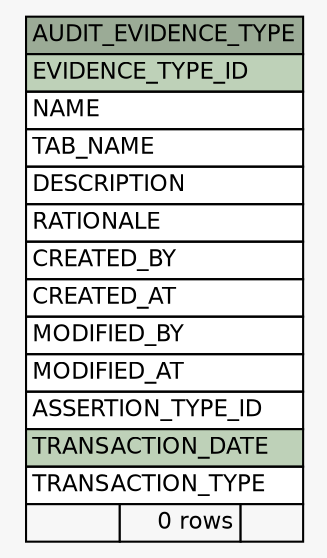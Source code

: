 // dot 2.38.0 on Windows 10 10.0
// SchemaSpy rev Unknown
digraph "AUDIT_EVIDENCE_TYPE" {
  graph [
    rankdir="RL"
    bgcolor="#f7f7f7"
    nodesep="0.18"
    ranksep="0.46"
    fontname="Helvetica"
    fontsize="11"
  ];
  node [
    fontname="Helvetica"
    fontsize="11"
    shape="plaintext"
  ];
  edge [
    arrowsize="0.8"
  ];
  "AUDIT_EVIDENCE_TYPE" [
    label=<
    <TABLE BORDER="0" CELLBORDER="1" CELLSPACING="0" BGCOLOR="#ffffff">
      <TR><TD COLSPAN="3" BGCOLOR="#9bab96" ALIGN="CENTER">AUDIT_EVIDENCE_TYPE</TD></TR>
      <TR><TD PORT="EVIDENCE_TYPE_ID" COLSPAN="3" BGCOLOR="#bed1b8" ALIGN="LEFT">EVIDENCE_TYPE_ID</TD></TR>
      <TR><TD PORT="NAME" COLSPAN="3" ALIGN="LEFT">NAME</TD></TR>
      <TR><TD PORT="TAB_NAME" COLSPAN="3" ALIGN="LEFT">TAB_NAME</TD></TR>
      <TR><TD PORT="DESCRIPTION" COLSPAN="3" ALIGN="LEFT">DESCRIPTION</TD></TR>
      <TR><TD PORT="RATIONALE" COLSPAN="3" ALIGN="LEFT">RATIONALE</TD></TR>
      <TR><TD PORT="CREATED_BY" COLSPAN="3" ALIGN="LEFT">CREATED_BY</TD></TR>
      <TR><TD PORT="CREATED_AT" COLSPAN="3" ALIGN="LEFT">CREATED_AT</TD></TR>
      <TR><TD PORT="MODIFIED_BY" COLSPAN="3" ALIGN="LEFT">MODIFIED_BY</TD></TR>
      <TR><TD PORT="MODIFIED_AT" COLSPAN="3" ALIGN="LEFT">MODIFIED_AT</TD></TR>
      <TR><TD PORT="ASSERTION_TYPE_ID" COLSPAN="3" ALIGN="LEFT">ASSERTION_TYPE_ID</TD></TR>
      <TR><TD PORT="TRANSACTION_DATE" COLSPAN="3" BGCOLOR="#bed1b8" ALIGN="LEFT">TRANSACTION_DATE</TD></TR>
      <TR><TD PORT="TRANSACTION_TYPE" COLSPAN="3" ALIGN="LEFT">TRANSACTION_TYPE</TD></TR>
      <TR><TD ALIGN="LEFT" BGCOLOR="#f7f7f7">  </TD><TD ALIGN="RIGHT" BGCOLOR="#f7f7f7">0 rows</TD><TD ALIGN="RIGHT" BGCOLOR="#f7f7f7">  </TD></TR>
    </TABLE>>
    URL="tables/AUDIT_EVIDENCE_TYPE.html"
    tooltip="AUDIT_EVIDENCE_TYPE"
  ];
}
